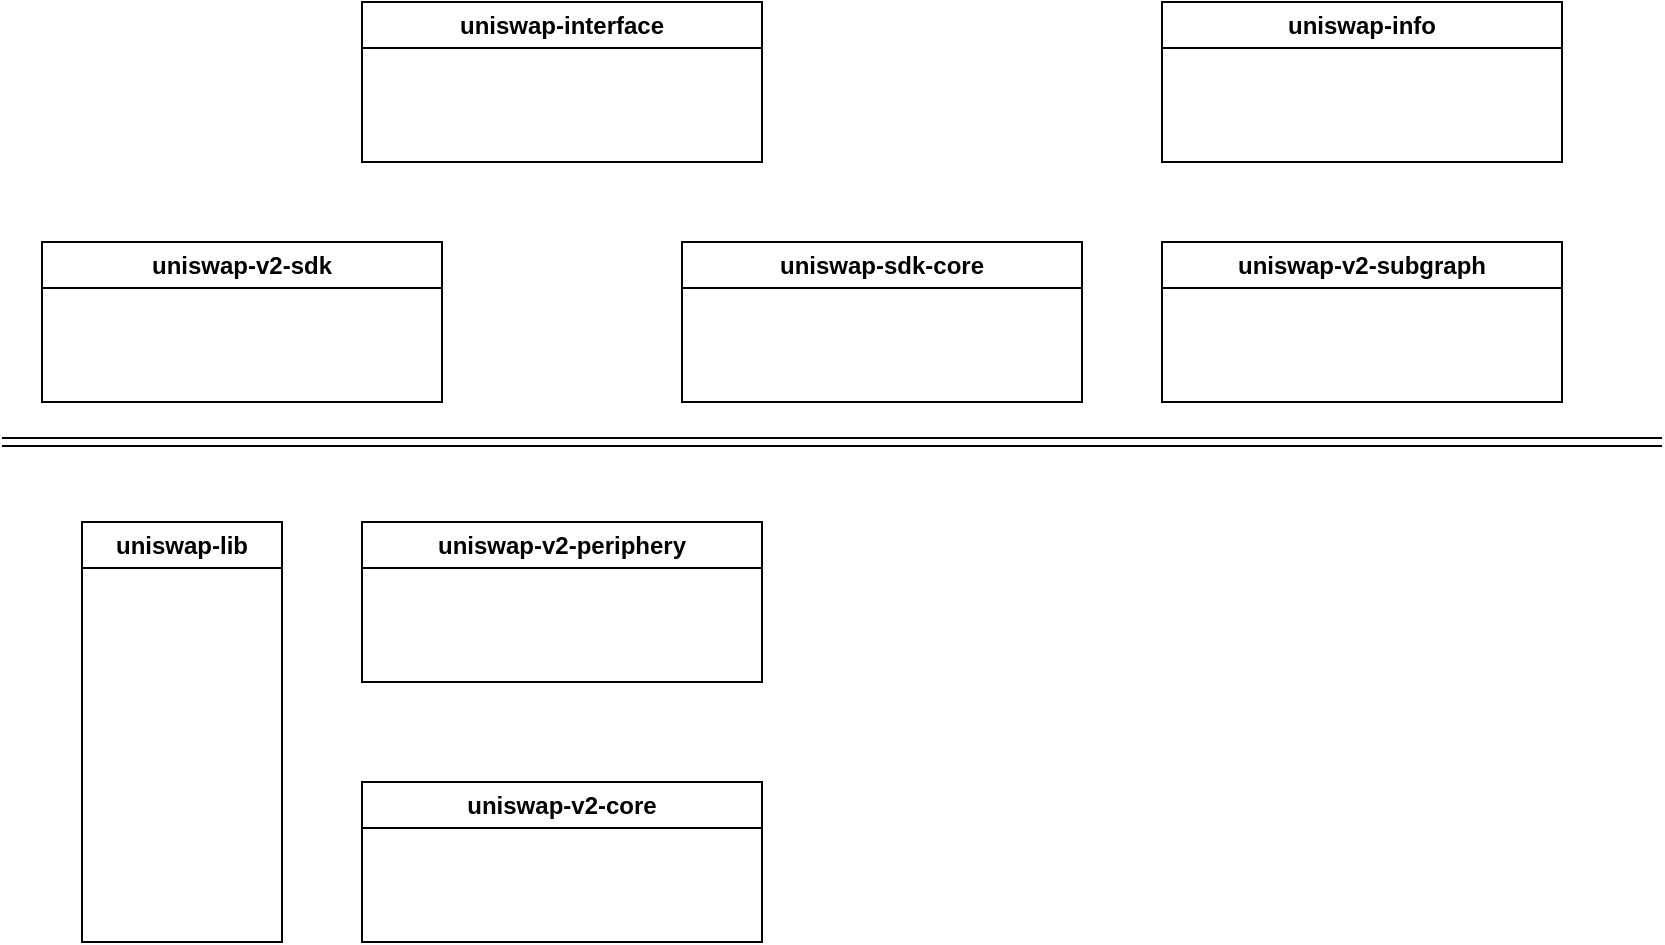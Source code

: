 <mxfile version="21.6.9" type="github">
  <diagram name="第 1 页" id="koWzIlelXBfN0tAOrRkD">
    <mxGraphModel dx="853" dy="479" grid="1" gridSize="10" guides="1" tooltips="1" connect="1" arrows="1" fold="1" page="1" pageScale="1" pageWidth="1169" pageHeight="827" math="0" shadow="0">
      <root>
        <mxCell id="0" />
        <mxCell id="1" parent="0" />
        <mxCell id="kfU6DUed51PpgYBPSKgS-2" value="uniswap-interface" style="swimlane;whiteSpace=wrap;html=1;" vertex="1" parent="1">
          <mxGeometry x="440" y="200" width="200" height="80" as="geometry" />
        </mxCell>
        <mxCell id="kfU6DUed51PpgYBPSKgS-4" value="uniswap-sdk-core" style="swimlane;whiteSpace=wrap;html=1;" vertex="1" parent="1">
          <mxGeometry x="600" y="320" width="200" height="80" as="geometry" />
        </mxCell>
        <mxCell id="kfU6DUed51PpgYBPSKgS-5" value="uniswap-v2-sdk" style="swimlane;whiteSpace=wrap;html=1;" vertex="1" parent="1">
          <mxGeometry x="280" y="320" width="200" height="80" as="geometry" />
        </mxCell>
        <mxCell id="kfU6DUed51PpgYBPSKgS-7" value="uniswap-v2-periphery" style="swimlane;whiteSpace=wrap;html=1;" vertex="1" parent="1">
          <mxGeometry x="440" y="460" width="200" height="80" as="geometry" />
        </mxCell>
        <mxCell id="kfU6DUed51PpgYBPSKgS-8" value="uniswap-v2-core" style="swimlane;whiteSpace=wrap;html=1;" vertex="1" parent="1">
          <mxGeometry x="440" y="590" width="200" height="80" as="geometry" />
        </mxCell>
        <mxCell id="kfU6DUed51PpgYBPSKgS-9" value="uniswap-lib" style="swimlane;whiteSpace=wrap;html=1;" vertex="1" parent="1">
          <mxGeometry x="300" y="460" width="100" height="210" as="geometry" />
        </mxCell>
        <mxCell id="kfU6DUed51PpgYBPSKgS-10" value="uniswap-info" style="swimlane;whiteSpace=wrap;html=1;" vertex="1" parent="1">
          <mxGeometry x="840" y="200" width="200" height="80" as="geometry" />
        </mxCell>
        <mxCell id="kfU6DUed51PpgYBPSKgS-11" value="uniswap-v2-subgraph" style="swimlane;whiteSpace=wrap;html=1;" vertex="1" parent="1">
          <mxGeometry x="840" y="320" width="200" height="80" as="geometry" />
        </mxCell>
        <mxCell id="kfU6DUed51PpgYBPSKgS-13" value="" style="shape=link;html=1;rounded=0;" edge="1" parent="1">
          <mxGeometry width="100" relative="1" as="geometry">
            <mxPoint x="260" y="420" as="sourcePoint" />
            <mxPoint x="1090" y="420" as="targetPoint" />
          </mxGeometry>
        </mxCell>
      </root>
    </mxGraphModel>
  </diagram>
</mxfile>
